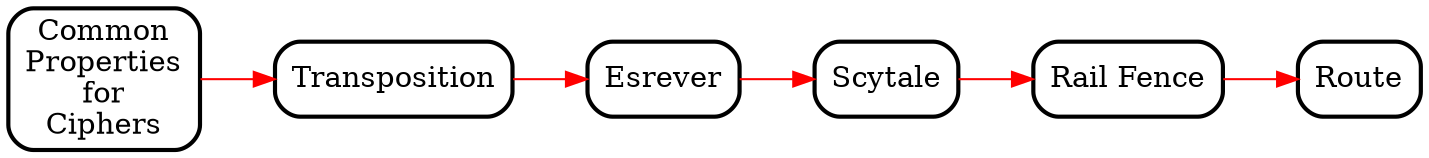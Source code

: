 digraph  {
  //splines = ortho;
  //concentrate = true;

  rankdir="LR";

  node [shape="box", style="rounded,filled", fillcolor="white", penwidth = 2];
  edge [penwidth = 1];

  // URLs by node
  // recommended
  
  CommonPropertiesforCiphers [URL="https://github.com/weaversa/cryptol-course/tree/L4y3rC4k3/labs/Transposition/CommonProperties.md"];
  Transposition              [URL="https://github.com/weaversa/cryptol-course/tree/L4y3rC4k3/labs/Transposition/Transposition.md"];
  Esrever                    [URL="https://github.com/weaversa/cryptol-course/tree/L4y3rC4k3/labs/Transposition/Esrever.md"];
  Scytale                    [URL="https://github.com/weaversa/cryptol-course/tree/L4y3rC4k3/labs/Transposition/Scytale.md"];
  RailFence                  [URL="https://github.com/weaversa/cryptol-course/tree/L4y3rC4k3/labs/Transposition/RailFence.md"];
  Route                      [URL="https://github.com/weaversa/cryptol-course/tree/L4y3rC4k3/labs/Transposition/Route.md"];

  // branch nodes
  node [fillcolor="white"];
  

  // newline/space labels
  
  CommonPropertiesforCiphers [label = "Common\nProperties\nfor\nCiphers"]
  RailFence                  [label = "Rail Fence"]

  // recommended flow
  edge [color=red];
  
  CommonPropertiesforCiphers -> Transposition;
  Transposition -> Esrever;
  Esrever -> Scytale;
  Scytale -> RailFence;
  RailFence -> Route;

  // branches
  edge [color=black];
  

  // ranks

}